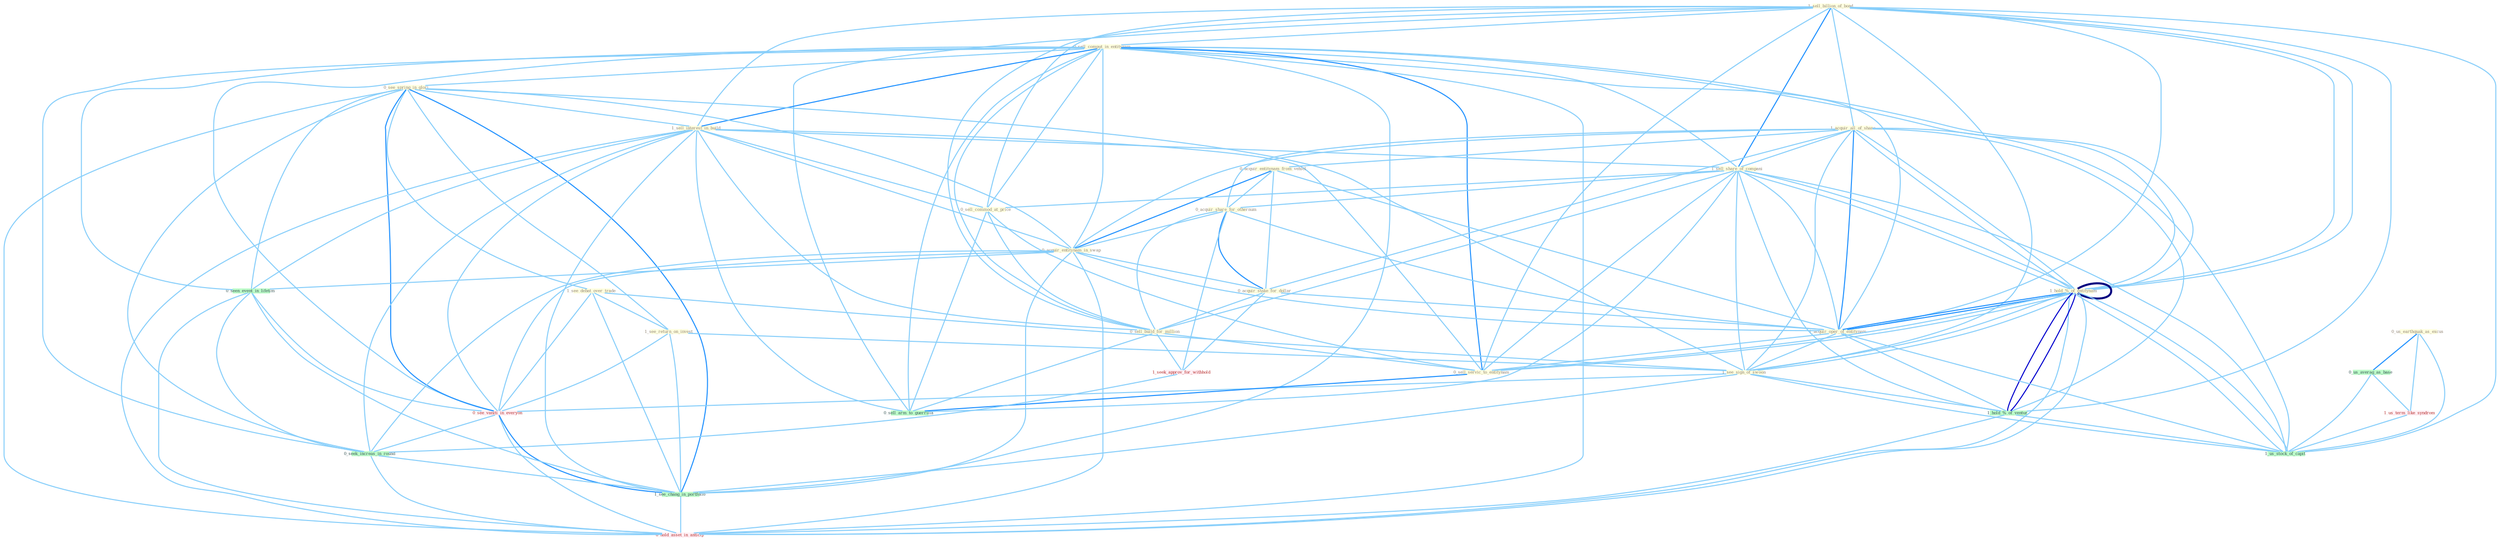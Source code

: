 Graph G{ 
    node
    [shape=polygon,style=filled,width=.5,height=.06,color="#BDFCC9",fixedsize=true,fontsize=4,
    fontcolor="#2f4f4f"];
    {node
    [color="#ffffe0", fontcolor="#8b7d6b"] "1_sell_billion_of_bond " "0_sell_comput_in_entitynam " "0_see_spring_in_glori " "0_us_earthquak_as_excus " "1_sell_interest_in_build " "1_acquir_all_of_share " "0_acquir_entitynam_from_vehicl " "1_sell_share_of_compani " "0_acquir_share_for_othernum " "1_see_debat_over_trade " "0_sell_commod_at_price " "1_hold_%_of_entitynam " "0_acquir_entitynam_in_swap " "0_acquir_stake_for_dollar " "0_sell_build_for_million " "1_see_return_on_invest " "1_hold_%_of_entitynam " "1_acquir_oper_of_entitynam " "1_see_sign_of_swoon " "0_sell_servic_to_entitynam "}
{node [color="#fff0f5", fontcolor="#b22222"] "1_us_term_like_syndrom " "1_seek_approv_for_withhold " "0_see_vaniti_in_everyon " "0_hold_asset_in_anticip "}
edge [color="#B0E2FF"];

	"1_sell_billion_of_bond " -- "0_sell_comput_in_entitynam " [w="1", color="#87cefa" ];
	"1_sell_billion_of_bond " -- "1_sell_interest_in_build " [w="1", color="#87cefa" ];
	"1_sell_billion_of_bond " -- "1_acquir_all_of_share " [w="1", color="#87cefa" ];
	"1_sell_billion_of_bond " -- "1_sell_share_of_compani " [w="2", color="#1e90ff" , len=0.8];
	"1_sell_billion_of_bond " -- "0_sell_commod_at_price " [w="1", color="#87cefa" ];
	"1_sell_billion_of_bond " -- "1_hold_%_of_entitynam " [w="1", color="#87cefa" ];
	"1_sell_billion_of_bond " -- "0_sell_build_for_million " [w="1", color="#87cefa" ];
	"1_sell_billion_of_bond " -- "1_hold_%_of_entitynam " [w="1", color="#87cefa" ];
	"1_sell_billion_of_bond " -- "1_acquir_oper_of_entitynam " [w="1", color="#87cefa" ];
	"1_sell_billion_of_bond " -- "1_see_sign_of_swoon " [w="1", color="#87cefa" ];
	"1_sell_billion_of_bond " -- "0_sell_servic_to_entitynam " [w="1", color="#87cefa" ];
	"1_sell_billion_of_bond " -- "1_hold_%_of_ventur " [w="1", color="#87cefa" ];
	"1_sell_billion_of_bond " -- "0_sell_arm_to_guerrilla " [w="1", color="#87cefa" ];
	"1_sell_billion_of_bond " -- "1_us_stock_of_capit " [w="1", color="#87cefa" ];
	"0_sell_comput_in_entitynam " -- "0_see_spring_in_glori " [w="1", color="#87cefa" ];
	"0_sell_comput_in_entitynam " -- "1_sell_interest_in_build " [w="2", color="#1e90ff" , len=0.8];
	"0_sell_comput_in_entitynam " -- "1_sell_share_of_compani " [w="1", color="#87cefa" ];
	"0_sell_comput_in_entitynam " -- "0_sell_commod_at_price " [w="1", color="#87cefa" ];
	"0_sell_comput_in_entitynam " -- "1_hold_%_of_entitynam " [w="1", color="#87cefa" ];
	"0_sell_comput_in_entitynam " -- "0_acquir_entitynam_in_swap " [w="1", color="#87cefa" ];
	"0_sell_comput_in_entitynam " -- "0_sell_build_for_million " [w="1", color="#87cefa" ];
	"0_sell_comput_in_entitynam " -- "1_hold_%_of_entitynam " [w="1", color="#87cefa" ];
	"0_sell_comput_in_entitynam " -- "1_acquir_oper_of_entitynam " [w="1", color="#87cefa" ];
	"0_sell_comput_in_entitynam " -- "0_sell_servic_to_entitynam " [w="2", color="#1e90ff" , len=0.8];
	"0_sell_comput_in_entitynam " -- "0_seen_event_in_lifetim " [w="1", color="#87cefa" ];
	"0_sell_comput_in_entitynam " -- "0_see_vaniti_in_everyon " [w="1", color="#87cefa" ];
	"0_sell_comput_in_entitynam " -- "0_sell_arm_to_guerrilla " [w="1", color="#87cefa" ];
	"0_sell_comput_in_entitynam " -- "0_seek_increas_in_round " [w="1", color="#87cefa" ];
	"0_sell_comput_in_entitynam " -- "1_see_chang_in_portfolio " [w="1", color="#87cefa" ];
	"0_sell_comput_in_entitynam " -- "0_hold_asset_in_anticip " [w="1", color="#87cefa" ];
	"0_see_spring_in_glori " -- "1_sell_interest_in_build " [w="1", color="#87cefa" ];
	"0_see_spring_in_glori " -- "1_see_debat_over_trade " [w="1", color="#87cefa" ];
	"0_see_spring_in_glori " -- "0_acquir_entitynam_in_swap " [w="1", color="#87cefa" ];
	"0_see_spring_in_glori " -- "1_see_return_on_invest " [w="1", color="#87cefa" ];
	"0_see_spring_in_glori " -- "1_see_sign_of_swoon " [w="1", color="#87cefa" ];
	"0_see_spring_in_glori " -- "0_seen_event_in_lifetim " [w="1", color="#87cefa" ];
	"0_see_spring_in_glori " -- "0_see_vaniti_in_everyon " [w="2", color="#1e90ff" , len=0.8];
	"0_see_spring_in_glori " -- "0_seek_increas_in_round " [w="1", color="#87cefa" ];
	"0_see_spring_in_glori " -- "1_see_chang_in_portfolio " [w="2", color="#1e90ff" , len=0.8];
	"0_see_spring_in_glori " -- "0_hold_asset_in_anticip " [w="1", color="#87cefa" ];
	"0_us_earthquak_as_excus " -- "0_us_averag_as_base " [w="2", color="#1e90ff" , len=0.8];
	"0_us_earthquak_as_excus " -- "1_us_term_like_syndrom " [w="1", color="#87cefa" ];
	"0_us_earthquak_as_excus " -- "1_us_stock_of_capit " [w="1", color="#87cefa" ];
	"1_sell_interest_in_build " -- "1_sell_share_of_compani " [w="1", color="#87cefa" ];
	"1_sell_interest_in_build " -- "0_sell_commod_at_price " [w="1", color="#87cefa" ];
	"1_sell_interest_in_build " -- "0_acquir_entitynam_in_swap " [w="1", color="#87cefa" ];
	"1_sell_interest_in_build " -- "0_sell_build_for_million " [w="1", color="#87cefa" ];
	"1_sell_interest_in_build " -- "0_sell_servic_to_entitynam " [w="1", color="#87cefa" ];
	"1_sell_interest_in_build " -- "0_seen_event_in_lifetim " [w="1", color="#87cefa" ];
	"1_sell_interest_in_build " -- "0_see_vaniti_in_everyon " [w="1", color="#87cefa" ];
	"1_sell_interest_in_build " -- "0_sell_arm_to_guerrilla " [w="1", color="#87cefa" ];
	"1_sell_interest_in_build " -- "0_seek_increas_in_round " [w="1", color="#87cefa" ];
	"1_sell_interest_in_build " -- "1_see_chang_in_portfolio " [w="1", color="#87cefa" ];
	"1_sell_interest_in_build " -- "0_hold_asset_in_anticip " [w="1", color="#87cefa" ];
	"1_acquir_all_of_share " -- "0_acquir_entitynam_from_vehicl " [w="1", color="#87cefa" ];
	"1_acquir_all_of_share " -- "1_sell_share_of_compani " [w="1", color="#87cefa" ];
	"1_acquir_all_of_share " -- "0_acquir_share_for_othernum " [w="1", color="#87cefa" ];
	"1_acquir_all_of_share " -- "1_hold_%_of_entitynam " [w="1", color="#87cefa" ];
	"1_acquir_all_of_share " -- "0_acquir_entitynam_in_swap " [w="1", color="#87cefa" ];
	"1_acquir_all_of_share " -- "0_acquir_stake_for_dollar " [w="1", color="#87cefa" ];
	"1_acquir_all_of_share " -- "1_hold_%_of_entitynam " [w="1", color="#87cefa" ];
	"1_acquir_all_of_share " -- "1_acquir_oper_of_entitynam " [w="2", color="#1e90ff" , len=0.8];
	"1_acquir_all_of_share " -- "1_see_sign_of_swoon " [w="1", color="#87cefa" ];
	"1_acquir_all_of_share " -- "1_hold_%_of_ventur " [w="1", color="#87cefa" ];
	"1_acquir_all_of_share " -- "1_us_stock_of_capit " [w="1", color="#87cefa" ];
	"0_acquir_entitynam_from_vehicl " -- "0_acquir_share_for_othernum " [w="1", color="#87cefa" ];
	"0_acquir_entitynam_from_vehicl " -- "0_acquir_entitynam_in_swap " [w="2", color="#1e90ff" , len=0.8];
	"0_acquir_entitynam_from_vehicl " -- "0_acquir_stake_for_dollar " [w="1", color="#87cefa" ];
	"0_acquir_entitynam_from_vehicl " -- "1_acquir_oper_of_entitynam " [w="1", color="#87cefa" ];
	"1_sell_share_of_compani " -- "0_acquir_share_for_othernum " [w="1", color="#87cefa" ];
	"1_sell_share_of_compani " -- "0_sell_commod_at_price " [w="1", color="#87cefa" ];
	"1_sell_share_of_compani " -- "1_hold_%_of_entitynam " [w="1", color="#87cefa" ];
	"1_sell_share_of_compani " -- "0_sell_build_for_million " [w="1", color="#87cefa" ];
	"1_sell_share_of_compani " -- "1_hold_%_of_entitynam " [w="1", color="#87cefa" ];
	"1_sell_share_of_compani " -- "1_acquir_oper_of_entitynam " [w="1", color="#87cefa" ];
	"1_sell_share_of_compani " -- "1_see_sign_of_swoon " [w="1", color="#87cefa" ];
	"1_sell_share_of_compani " -- "0_sell_servic_to_entitynam " [w="1", color="#87cefa" ];
	"1_sell_share_of_compani " -- "1_hold_%_of_ventur " [w="1", color="#87cefa" ];
	"1_sell_share_of_compani " -- "0_sell_arm_to_guerrilla " [w="1", color="#87cefa" ];
	"1_sell_share_of_compani " -- "1_us_stock_of_capit " [w="1", color="#87cefa" ];
	"0_acquir_share_for_othernum " -- "0_acquir_entitynam_in_swap " [w="1", color="#87cefa" ];
	"0_acquir_share_for_othernum " -- "0_acquir_stake_for_dollar " [w="2", color="#1e90ff" , len=0.8];
	"0_acquir_share_for_othernum " -- "0_sell_build_for_million " [w="1", color="#87cefa" ];
	"0_acquir_share_for_othernum " -- "1_acquir_oper_of_entitynam " [w="1", color="#87cefa" ];
	"0_acquir_share_for_othernum " -- "1_seek_approv_for_withhold " [w="1", color="#87cefa" ];
	"1_see_debat_over_trade " -- "1_see_return_on_invest " [w="1", color="#87cefa" ];
	"1_see_debat_over_trade " -- "1_see_sign_of_swoon " [w="1", color="#87cefa" ];
	"1_see_debat_over_trade " -- "0_see_vaniti_in_everyon " [w="1", color="#87cefa" ];
	"1_see_debat_over_trade " -- "1_see_chang_in_portfolio " [w="1", color="#87cefa" ];
	"0_sell_commod_at_price " -- "0_sell_build_for_million " [w="1", color="#87cefa" ];
	"0_sell_commod_at_price " -- "0_sell_servic_to_entitynam " [w="1", color="#87cefa" ];
	"0_sell_commod_at_price " -- "0_sell_arm_to_guerrilla " [w="1", color="#87cefa" ];
	"1_hold_%_of_entitynam " -- "1_hold_%_of_entitynam " [w="4", style=bold, color="#000080", len=0.4];
	"1_hold_%_of_entitynam " -- "1_acquir_oper_of_entitynam " [w="2", color="#1e90ff" , len=0.8];
	"1_hold_%_of_entitynam " -- "1_see_sign_of_swoon " [w="1", color="#87cefa" ];
	"1_hold_%_of_entitynam " -- "0_sell_servic_to_entitynam " [w="1", color="#87cefa" ];
	"1_hold_%_of_entitynam " -- "1_hold_%_of_ventur " [w="3", color="#0000cd" , len=0.6];
	"1_hold_%_of_entitynam " -- "1_us_stock_of_capit " [w="1", color="#87cefa" ];
	"1_hold_%_of_entitynam " -- "0_hold_asset_in_anticip " [w="1", color="#87cefa" ];
	"0_acquir_entitynam_in_swap " -- "0_acquir_stake_for_dollar " [w="1", color="#87cefa" ];
	"0_acquir_entitynam_in_swap " -- "1_acquir_oper_of_entitynam " [w="1", color="#87cefa" ];
	"0_acquir_entitynam_in_swap " -- "0_seen_event_in_lifetim " [w="1", color="#87cefa" ];
	"0_acquir_entitynam_in_swap " -- "0_see_vaniti_in_everyon " [w="1", color="#87cefa" ];
	"0_acquir_entitynam_in_swap " -- "0_seek_increas_in_round " [w="1", color="#87cefa" ];
	"0_acquir_entitynam_in_swap " -- "1_see_chang_in_portfolio " [w="1", color="#87cefa" ];
	"0_acquir_entitynam_in_swap " -- "0_hold_asset_in_anticip " [w="1", color="#87cefa" ];
	"0_acquir_stake_for_dollar " -- "0_sell_build_for_million " [w="1", color="#87cefa" ];
	"0_acquir_stake_for_dollar " -- "1_acquir_oper_of_entitynam " [w="1", color="#87cefa" ];
	"0_acquir_stake_for_dollar " -- "1_seek_approv_for_withhold " [w="1", color="#87cefa" ];
	"0_sell_build_for_million " -- "0_sell_servic_to_entitynam " [w="1", color="#87cefa" ];
	"0_sell_build_for_million " -- "1_seek_approv_for_withhold " [w="1", color="#87cefa" ];
	"0_sell_build_for_million " -- "0_sell_arm_to_guerrilla " [w="1", color="#87cefa" ];
	"1_see_return_on_invest " -- "1_see_sign_of_swoon " [w="1", color="#87cefa" ];
	"1_see_return_on_invest " -- "0_see_vaniti_in_everyon " [w="1", color="#87cefa" ];
	"1_see_return_on_invest " -- "1_see_chang_in_portfolio " [w="1", color="#87cefa" ];
	"1_hold_%_of_entitynam " -- "1_acquir_oper_of_entitynam " [w="2", color="#1e90ff" , len=0.8];
	"1_hold_%_of_entitynam " -- "1_see_sign_of_swoon " [w="1", color="#87cefa" ];
	"1_hold_%_of_entitynam " -- "0_sell_servic_to_entitynam " [w="1", color="#87cefa" ];
	"1_hold_%_of_entitynam " -- "1_hold_%_of_ventur " [w="3", color="#0000cd" , len=0.6];
	"1_hold_%_of_entitynam " -- "1_us_stock_of_capit " [w="1", color="#87cefa" ];
	"1_hold_%_of_entitynam " -- "0_hold_asset_in_anticip " [w="1", color="#87cefa" ];
	"1_acquir_oper_of_entitynam " -- "1_see_sign_of_swoon " [w="1", color="#87cefa" ];
	"1_acquir_oper_of_entitynam " -- "0_sell_servic_to_entitynam " [w="1", color="#87cefa" ];
	"1_acquir_oper_of_entitynam " -- "1_hold_%_of_ventur " [w="1", color="#87cefa" ];
	"1_acquir_oper_of_entitynam " -- "1_us_stock_of_capit " [w="1", color="#87cefa" ];
	"1_see_sign_of_swoon " -- "1_hold_%_of_ventur " [w="1", color="#87cefa" ];
	"1_see_sign_of_swoon " -- "0_see_vaniti_in_everyon " [w="1", color="#87cefa" ];
	"1_see_sign_of_swoon " -- "1_us_stock_of_capit " [w="1", color="#87cefa" ];
	"1_see_sign_of_swoon " -- "1_see_chang_in_portfolio " [w="1", color="#87cefa" ];
	"0_sell_servic_to_entitynam " -- "0_sell_arm_to_guerrilla " [w="2", color="#1e90ff" , len=0.8];
	"0_seen_event_in_lifetim " -- "0_see_vaniti_in_everyon " [w="1", color="#87cefa" ];
	"0_seen_event_in_lifetim " -- "0_seek_increas_in_round " [w="1", color="#87cefa" ];
	"0_seen_event_in_lifetim " -- "1_see_chang_in_portfolio " [w="1", color="#87cefa" ];
	"0_seen_event_in_lifetim " -- "0_hold_asset_in_anticip " [w="1", color="#87cefa" ];
	"0_us_averag_as_base " -- "1_us_term_like_syndrom " [w="1", color="#87cefa" ];
	"0_us_averag_as_base " -- "1_us_stock_of_capit " [w="1", color="#87cefa" ];
	"1_us_term_like_syndrom " -- "1_us_stock_of_capit " [w="1", color="#87cefa" ];
	"1_seek_approv_for_withhold " -- "0_seek_increas_in_round " [w="1", color="#87cefa" ];
	"1_hold_%_of_ventur " -- "1_us_stock_of_capit " [w="1", color="#87cefa" ];
	"1_hold_%_of_ventur " -- "0_hold_asset_in_anticip " [w="1", color="#87cefa" ];
	"0_see_vaniti_in_everyon " -- "0_seek_increas_in_round " [w="1", color="#87cefa" ];
	"0_see_vaniti_in_everyon " -- "1_see_chang_in_portfolio " [w="2", color="#1e90ff" , len=0.8];
	"0_see_vaniti_in_everyon " -- "0_hold_asset_in_anticip " [w="1", color="#87cefa" ];
	"0_seek_increas_in_round " -- "1_see_chang_in_portfolio " [w="1", color="#87cefa" ];
	"0_seek_increas_in_round " -- "0_hold_asset_in_anticip " [w="1", color="#87cefa" ];
	"1_see_chang_in_portfolio " -- "0_hold_asset_in_anticip " [w="1", color="#87cefa" ];
}